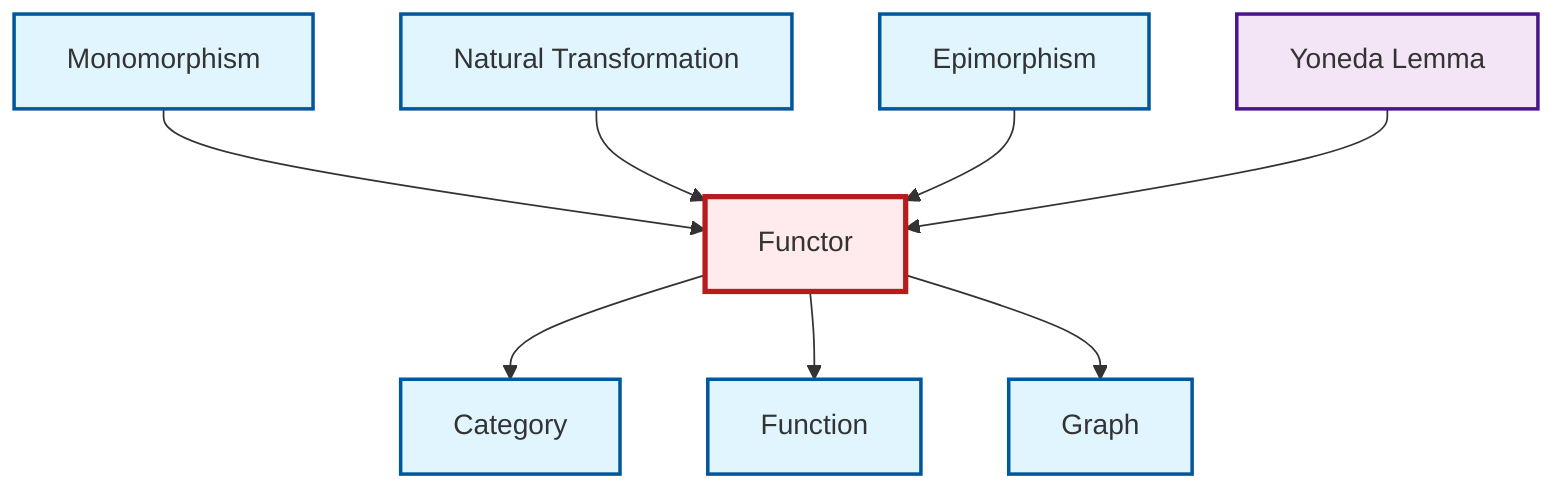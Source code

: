 graph TD
    classDef definition fill:#e1f5fe,stroke:#01579b,stroke-width:2px
    classDef theorem fill:#f3e5f5,stroke:#4a148c,stroke-width:2px
    classDef axiom fill:#fff3e0,stroke:#e65100,stroke-width:2px
    classDef example fill:#e8f5e9,stroke:#1b5e20,stroke-width:2px
    classDef current fill:#ffebee,stroke:#b71c1c,stroke-width:3px
    def-functor["Functor"]:::definition
    def-monomorphism["Monomorphism"]:::definition
    def-function["Function"]:::definition
    def-graph["Graph"]:::definition
    def-category["Category"]:::definition
    thm-yoneda["Yoneda Lemma"]:::theorem
    def-natural-transformation["Natural Transformation"]:::definition
    def-epimorphism["Epimorphism"]:::definition
    def-monomorphism --> def-functor
    def-natural-transformation --> def-functor
    def-functor --> def-category
    def-functor --> def-function
    def-epimorphism --> def-functor
    def-functor --> def-graph
    thm-yoneda --> def-functor
    class def-functor current